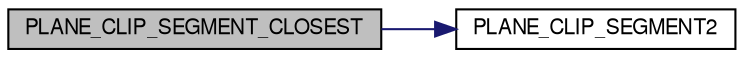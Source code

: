digraph G
{
  bgcolor="transparent";
  edge [fontname="FreeSans",fontsize=10,labelfontname="FreeSans",labelfontsize=10];
  node [fontname="FreeSans",fontsize=10,shape=record];
  rankdir=LR;
  Node1 [label="PLANE_CLIP_SEGMENT_CLOSEST",height=0.2,width=0.4,color="black", fillcolor="grey75", style="filled" fontcolor="black"];
  Node1 -> Node2 [color="midnightblue",fontsize=10,style="solid"];
  Node2 [label="PLANE_CLIP_SEGMENT2",height=0.2,width=0.4,color="black",URL="$gim__basic__geometry__operations_8h.html#c1357f9a99f5709463c3c11874c993c4",tooltip="Confirms if the plane intersect the edge or nor."];
}
